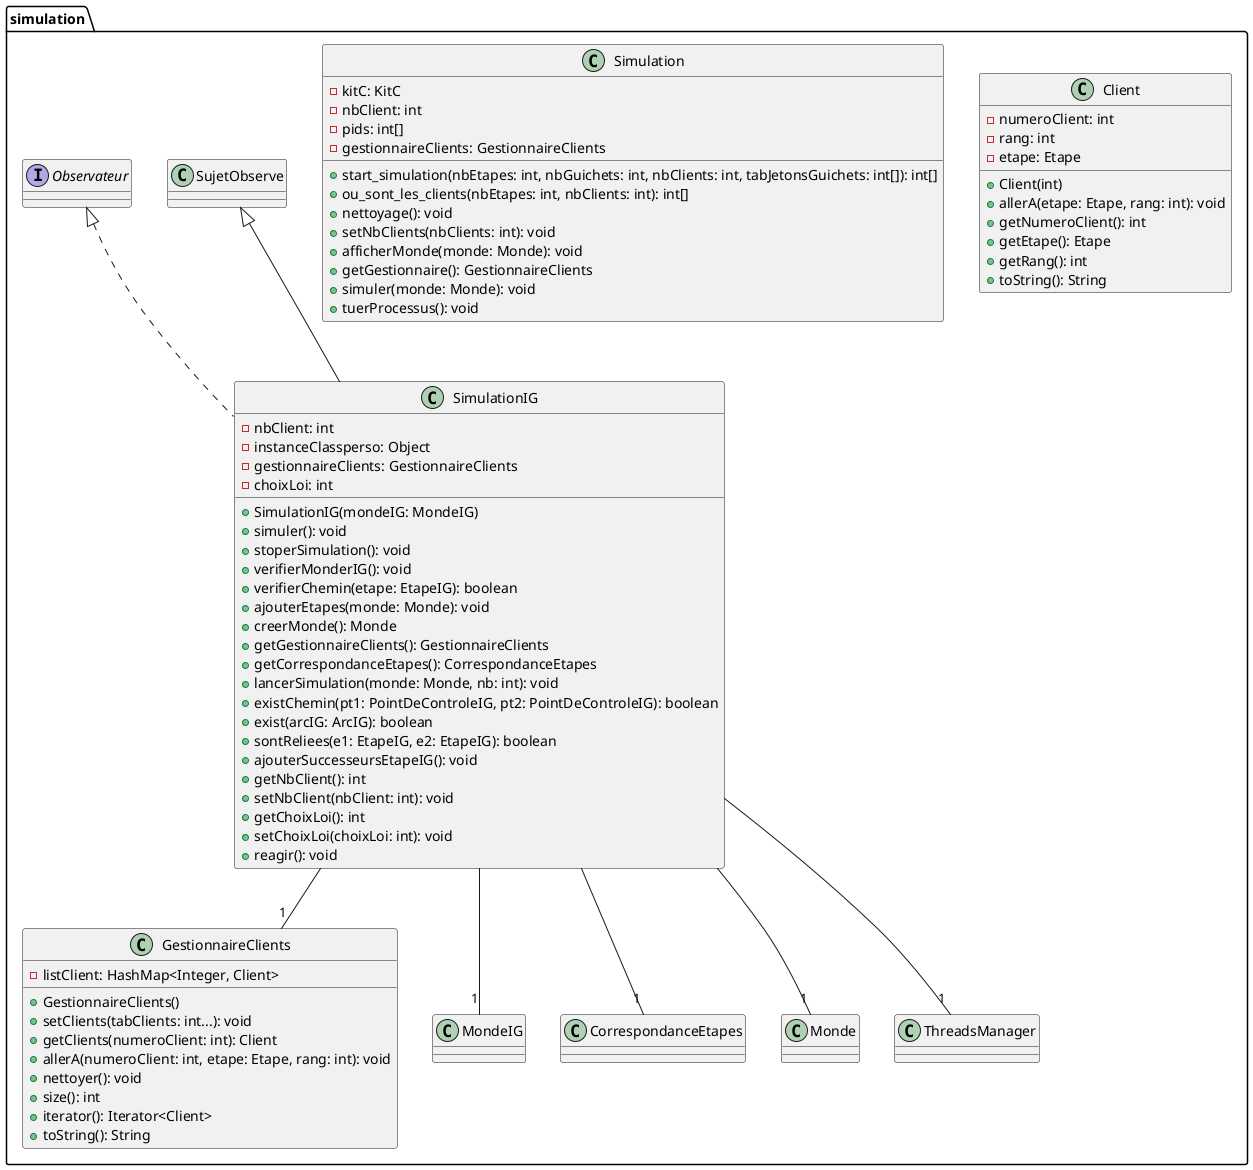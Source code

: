 @startuml

package simulation{
class Client {
    - numeroClient: int
    - rang: int
    - etape: Etape
    + Client(int)
    + allerA(etape: Etape, rang: int): void
    + getNumeroClient(): int
    + getEtape(): Etape
    + getRang(): int
    + toString(): String
}

class GestionnaireClients {
    - listClient: HashMap<Integer, Client>
    + GestionnaireClients()
    + setClients(tabClients: int...): void
    + getClients(numeroClient: int): Client
    + allerA(numeroClient: int, etape: Etape, rang: int): void
    + nettoyer(): void
    + size(): int
    + iterator(): Iterator<Client>
    + toString(): String
}

class Simulation {
    - kitC: KitC
    - nbClient: int
    - pids: int[]
    - gestionnaireClients: GestionnaireClients
    + start_simulation(nbEtapes: int, nbGuichets: int, nbClients: int, tabJetonsGuichets: int[]): int[]
    + ou_sont_les_clients(nbEtapes: int, nbClients: int): int[]
    + nettoyage(): void
    + setNbClients(nbClients: int): void
    + afficherMonde(monde: Monde): void
    + getGestionnaire(): GestionnaireClients
    + simuler(monde: Monde): void
    + tuerProcessus(): void
}

class SimulationIG extends SujetObserve implements Observateur{
    - nbClient: int
    - instanceClassperso: Object
    - gestionnaireClients: GestionnaireClients
    - choixLoi: int
    + SimulationIG(mondeIG: MondeIG)
    + simuler(): void
    + stoperSimulation(): void
    + verifierMonderIG(): void
    + verifierChemin(etape: EtapeIG): boolean
    + ajouterEtapes(monde: Monde): void
    + creerMonde(): Monde
    + getGestionnaireClients(): GestionnaireClients
    + getCorrespondanceEtapes(): CorrespondanceEtapes
    + lancerSimulation(monde: Monde, nb: int): void
    + existChemin(pt1: PointDeControleIG, pt2: PointDeControleIG): boolean
    + exist(arcIG: ArcIG): boolean
    + sontReliees(e1: EtapeIG, e2: EtapeIG): boolean
    + ajouterSuccesseursEtapeIG(): void
    + getNbClient(): int
    + setNbClient(nbClient: int): void
    + getChoixLoi(): int
    + setChoixLoi(choixLoi: int): void
    + reagir(): void
}

SimulationIG --"1" MondeIG
SimulationIG --"1" CorrespondanceEtapes
SimulationIG --"1" Monde
SimulationIG --"1" GestionnaireClients
SimulationIG --"1" ThreadsManager

}
@enduml